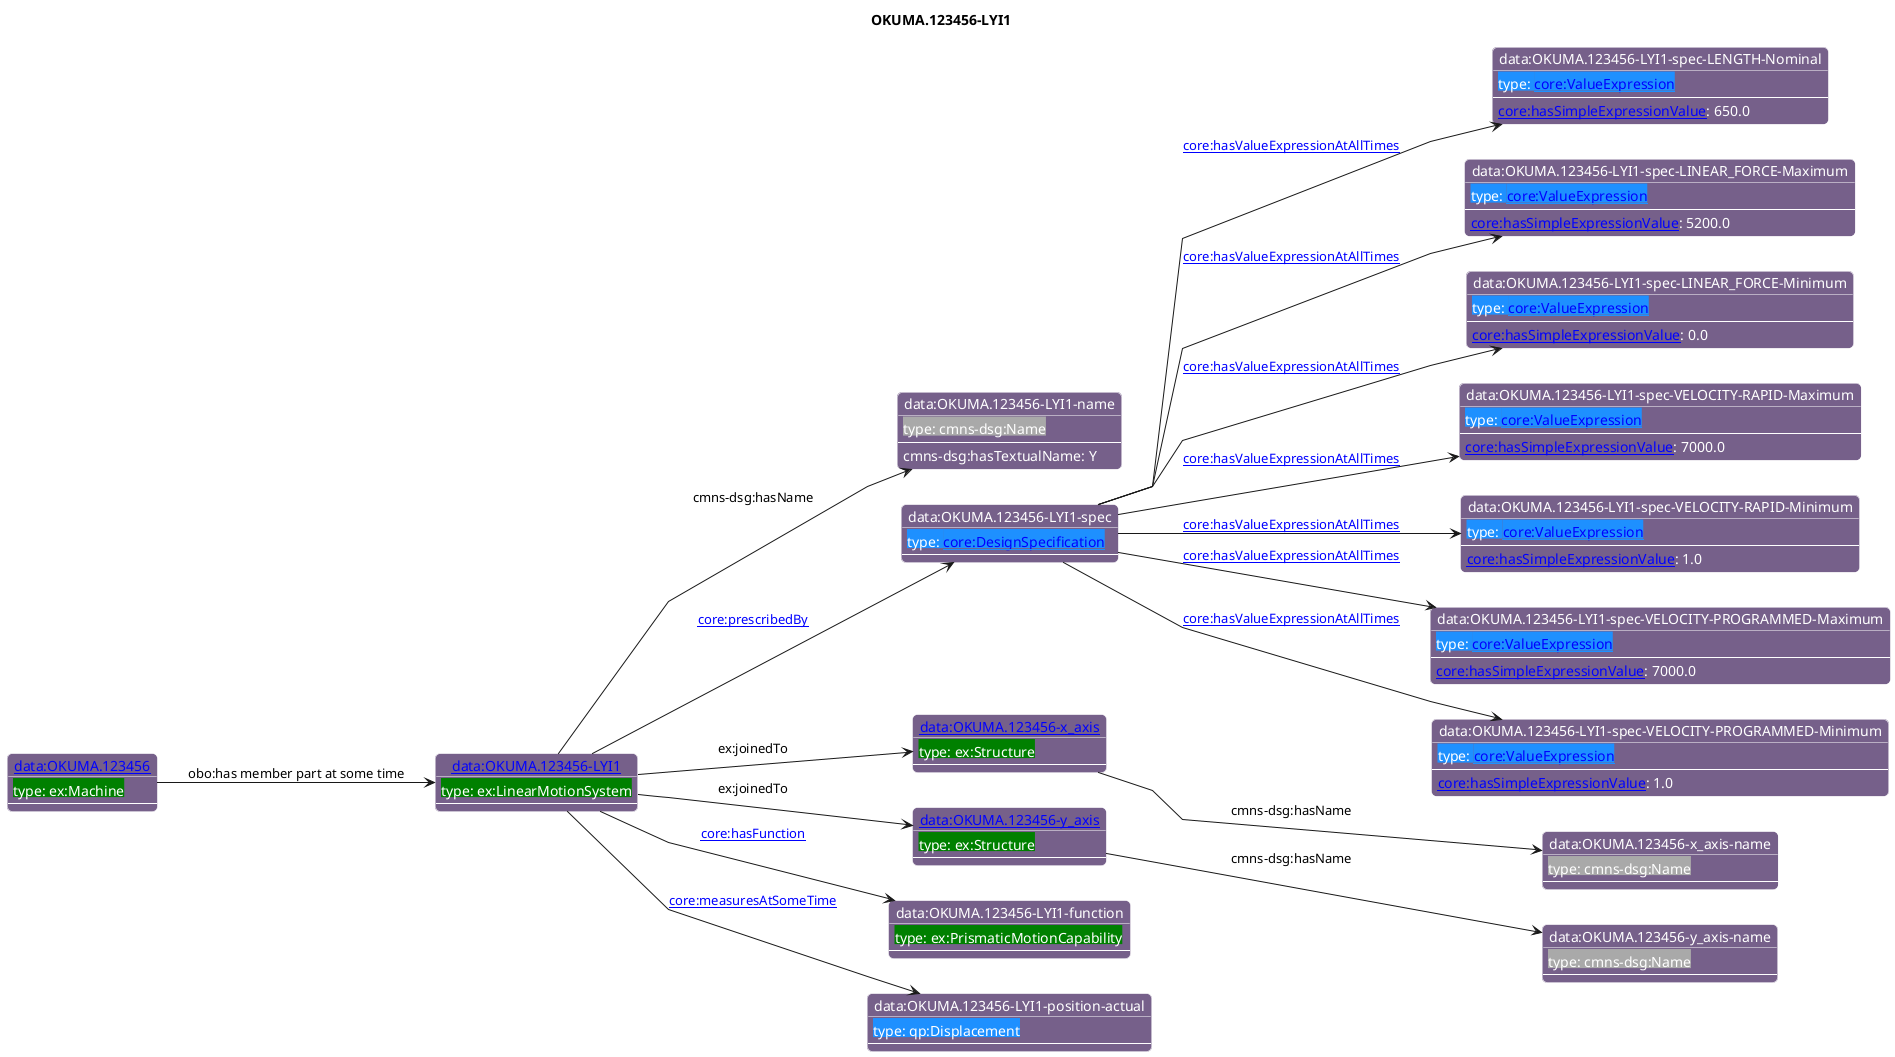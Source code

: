 @startuml
skinparam linetype polyline
left to right direction
title OKUMA.123456-LYI1

skinparam roundCorner 10

skinparam object {
  BackgroundColor 76608A
  fontColor White
  BorderColor White 
  FontName Helvetica   
}

skinparam class{
   BackgroundColor White
   fontColor black
   FontStyle bold
   FontName Helvetica
}

object "[[./OKUMA.123456-LYI1.html data:OKUMA.123456-LYI1]]" as o1 #76608A {
 <back:#Green>type: ex:LinearMotionSystem</back> 
---
 }
object "data:OKUMA.123456-LYI1-name" as o2 #76608A {
 <back:#DarkGrey>type: cmns-dsg:Name</back> 
---
 }
object "data:OKUMA.123456-LYI1-spec" as o3 #76608A {
 <back:#1E90FF>type: [[https://spec.industrialontologies.org/ontology/core/Core/DesignSpecification core:DesignSpecification]]</back> 
---
 }
object "data:OKUMA.123456-LYI1-spec-LENGTH-Nominal" as o4 #76608A {
 <back:#1E90FF>type: [[https://spec.industrialontologies.org/ontology/core/Core/ValueExpression core:ValueExpression]]</back> 
---
 }
object "data:OKUMA.123456-LYI1-spec-LINEAR_FORCE-Maximum" as o5 #76608A {
 <back:#1E90FF>type: [[https://spec.industrialontologies.org/ontology/core/Core/ValueExpression core:ValueExpression]]</back> 
---
 }
object "data:OKUMA.123456-LYI1-spec-LINEAR_FORCE-Minimum" as o6 #76608A {
 <back:#1E90FF>type: [[https://spec.industrialontologies.org/ontology/core/Core/ValueExpression core:ValueExpression]]</back> 
---
 }
object "data:OKUMA.123456-LYI1-spec-VELOCITY-RAPID-Maximum" as o7 #76608A {
 <back:#1E90FF>type: [[https://spec.industrialontologies.org/ontology/core/Core/ValueExpression core:ValueExpression]]</back> 
---
 }
object "data:OKUMA.123456-LYI1-spec-VELOCITY-RAPID-Minimum" as o8 #76608A {
 <back:#1E90FF>type: [[https://spec.industrialontologies.org/ontology/core/Core/ValueExpression core:ValueExpression]]</back> 
---
 }
object "data:OKUMA.123456-LYI1-spec-VELOCITY-PROGRAMMED-Maximum" as o9 #76608A {
 <back:#1E90FF>type: [[https://spec.industrialontologies.org/ontology/core/Core/ValueExpression core:ValueExpression]]</back> 
---
 }
object "data:OKUMA.123456-LYI1-spec-VELOCITY-PROGRAMMED-Minimum" as o10 #76608A {
 <back:#1E90FF>type: [[https://spec.industrialontologies.org/ontology/core/Core/ValueExpression core:ValueExpression]]</back> 
---
 }
object "[[./OKUMA.123456-x_axis.html data:OKUMA.123456-x_axis]]" as o11 #76608A {
 <back:#Green>type: ex:Structure</back> 
---
 }
object "data:OKUMA.123456-x_axis-name" as o12 #76608A {
 <back:#DarkGrey>type: cmns-dsg:Name</back> 
---
 }
object "[[./OKUMA.123456-y_axis.html data:OKUMA.123456-y_axis]]" as o13 #76608A {
 <back:#Green>type: ex:Structure</back> 
---
 }
object "data:OKUMA.123456-y_axis-name" as o14 #76608A {
 <back:#DarkGrey>type: cmns-dsg:Name</back> 
---
 }
object "data:OKUMA.123456-LYI1-function" as o15 #76608A {
 <back:#Green>type: ex:PrismaticMotionCapability</back> 
---
 }
object "data:OKUMA.123456-LYI1-position-actual" as o16 #76608A {
 <back:#1E90FF>type: qp:Displacement</back> 
---
 }
object "[[./OKUMA.123456.html data:OKUMA.123456]]" as o17 #76608A {
 <back:#Green>type: ex:Machine</back> 
---
 }
o1 --> o2 : cmns-dsg:hasName
o2 : cmns-dsg:hasTextualName: Y
o1 --> o3 : [[https://spec.industrialontologies.org/ontology/core/Core/prescribedBy core:prescribedBy]]
o3 --> o4 : [[https://spec.industrialontologies.org/ontology/core/Core/hasValueExpressionAtAllTimes core:hasValueExpressionAtAllTimes]]
o4 : [[https://spec.industrialontologies.org/ontology/core/Core/hasSimpleExpressionValue core:hasSimpleExpressionValue]]: 650.0
o3 --> o5 : [[https://spec.industrialontologies.org/ontology/core/Core/hasValueExpressionAtAllTimes core:hasValueExpressionAtAllTimes]]
o5 : [[https://spec.industrialontologies.org/ontology/core/Core/hasSimpleExpressionValue core:hasSimpleExpressionValue]]: 5200.0
o3 --> o6 : [[https://spec.industrialontologies.org/ontology/core/Core/hasValueExpressionAtAllTimes core:hasValueExpressionAtAllTimes]]
o6 : [[https://spec.industrialontologies.org/ontology/core/Core/hasSimpleExpressionValue core:hasSimpleExpressionValue]]: 0.0
o3 --> o7 : [[https://spec.industrialontologies.org/ontology/core/Core/hasValueExpressionAtAllTimes core:hasValueExpressionAtAllTimes]]
o7 : [[https://spec.industrialontologies.org/ontology/core/Core/hasSimpleExpressionValue core:hasSimpleExpressionValue]]: 7000.0
o3 --> o8 : [[https://spec.industrialontologies.org/ontology/core/Core/hasValueExpressionAtAllTimes core:hasValueExpressionAtAllTimes]]
o8 : [[https://spec.industrialontologies.org/ontology/core/Core/hasSimpleExpressionValue core:hasSimpleExpressionValue]]: 1.0
o3 --> o9 : [[https://spec.industrialontologies.org/ontology/core/Core/hasValueExpressionAtAllTimes core:hasValueExpressionAtAllTimes]]
o9 : [[https://spec.industrialontologies.org/ontology/core/Core/hasSimpleExpressionValue core:hasSimpleExpressionValue]]: 7000.0
o3 --> o10 : [[https://spec.industrialontologies.org/ontology/core/Core/hasValueExpressionAtAllTimes core:hasValueExpressionAtAllTimes]]
o10 : [[https://spec.industrialontologies.org/ontology/core/Core/hasSimpleExpressionValue core:hasSimpleExpressionValue]]: 1.0
o1 --> o11 : ex:joinedTo
o11 --> o12 : cmns-dsg:hasName
o1 --> o13 : ex:joinedTo
o13 --> o14 : cmns-dsg:hasName
o1 --> o15 : [[https://spec.industrialontologies.org/ontology/core/Core/hasFunction core:hasFunction]]
o1 --> o16 : [[https://spec.industrialontologies.org/ontology/core/Core/measuresAtSomeTime core:measuresAtSomeTime]]
o17 --> o1 : obo:has member part at some time
@enduml
